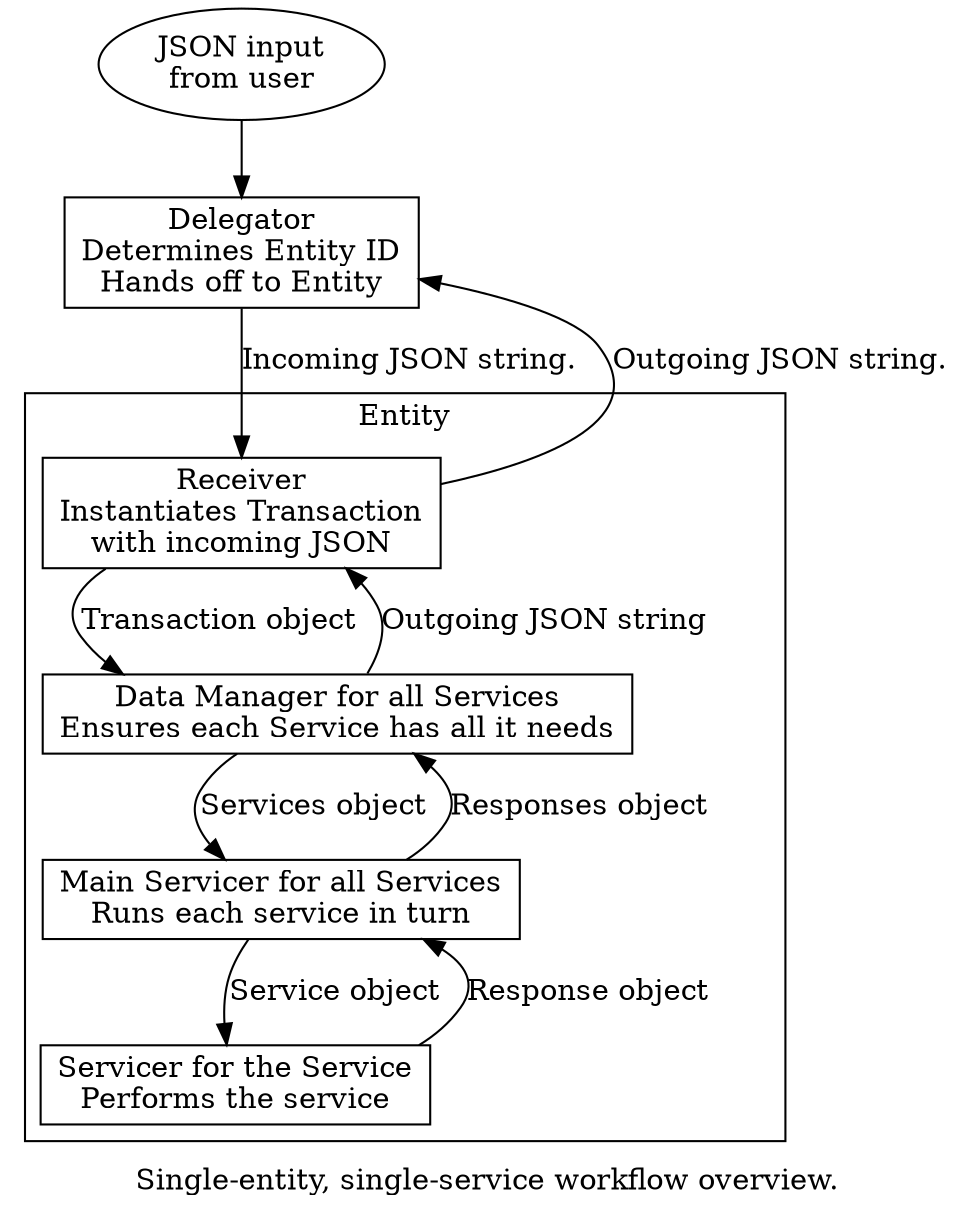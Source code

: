 digraph {
//    rankdir=LR;
    node [shape=box];

    label="Single-entity, single-service workflow overview.";
  
    JSON_Input [shape=ellipse label="JSON input\nfrom user"];
    Delegator [label="Delegator\nDetermines Entity ID\nHands off to Entity"];
    
    JSON_Input -> Delegator;

    subgraph cluster_0 {
        label="Entity";
//        { rank=same; Evaluate_Sequence -> Validate_Sequence ; }
	Receiver [label="Receiver\nInstantiates Transaction\nwith incoming JSON"];
	Data_Manager [label="Data Manager for all Services\nEnsures each Service has all it needs"];
	Main_Servicer [label="Main Servicer for all Services\nRuns each service in turn"];
	Service_Servicer [label="Servicer for the Service\nPerforms the service"];

	Receiver -> Data_Manager [label="Transaction object  "];
	Data_Manager -> Receiver [label="Outgoing JSON string  " constraint=False];

	Data_Manager -> Main_Servicer [label="Services object  "];
	Main_Servicer -> Data_Manager [label="Responses object  " constraint=False];

	Main_Servicer -> Service_Servicer [label="Service object  "];
	Service_Servicer -> Main_Servicer [label="Response object  " constraint=False];

    }
   
    Delegator -> Receiver [label="Incoming JSON string.  " ];
    Receiver -> Delegator [label="Outgoing JSON string.  " constraint=False];
 
}
